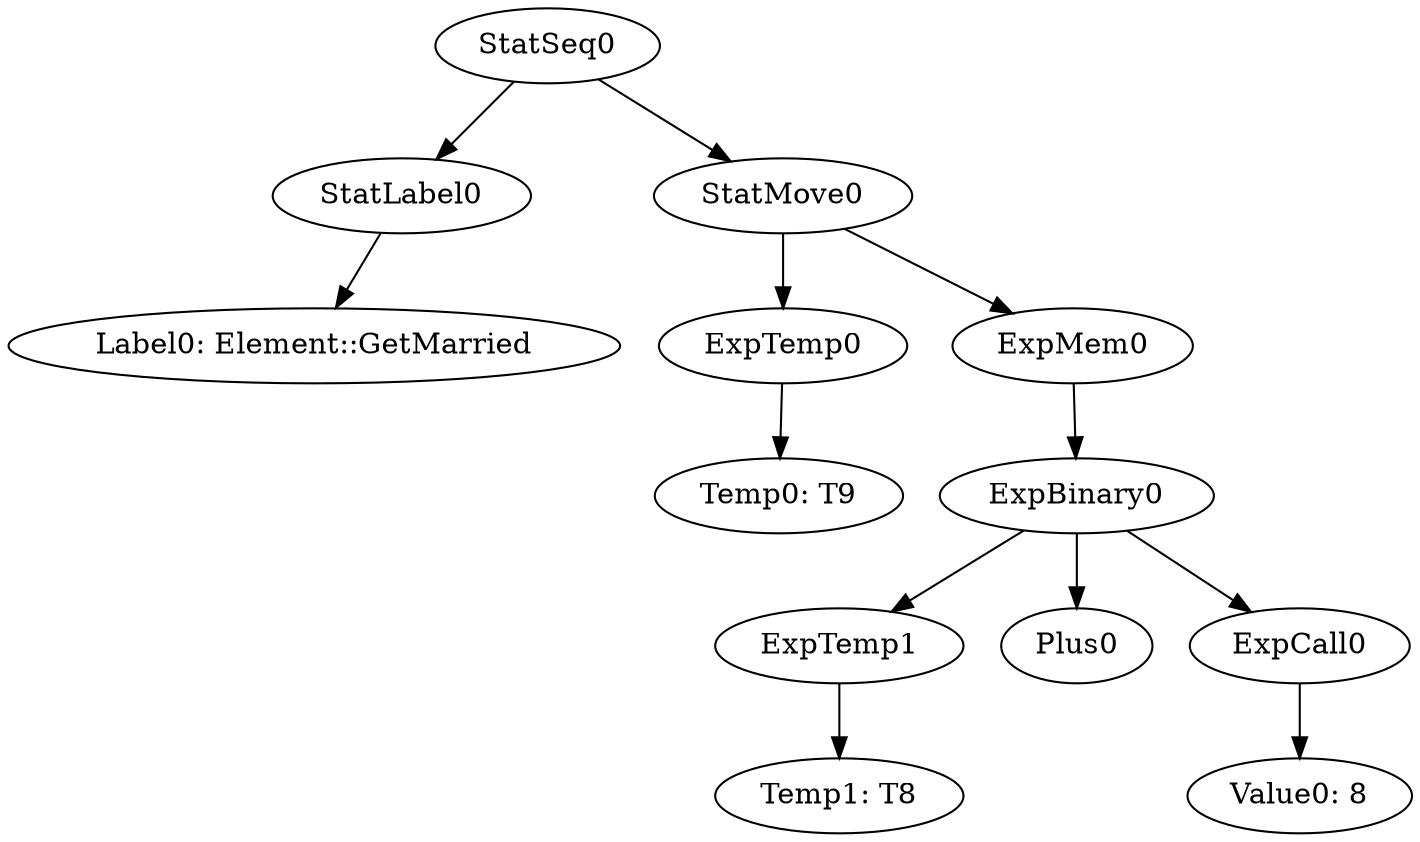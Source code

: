 digraph {
	ordering = out;
	ExpMem0 -> ExpBinary0;
	ExpCall0 -> "Value0: 8";
	ExpTemp1 -> "Temp1: T8";
	StatLabel0 -> "Label0: Element::GetMarried";
	StatSeq0 -> StatLabel0;
	StatSeq0 -> StatMove0;
	ExpTemp0 -> "Temp0: T9";
	ExpBinary0 -> ExpTemp1;
	ExpBinary0 -> Plus0;
	ExpBinary0 -> ExpCall0;
	StatMove0 -> ExpTemp0;
	StatMove0 -> ExpMem0;
}

